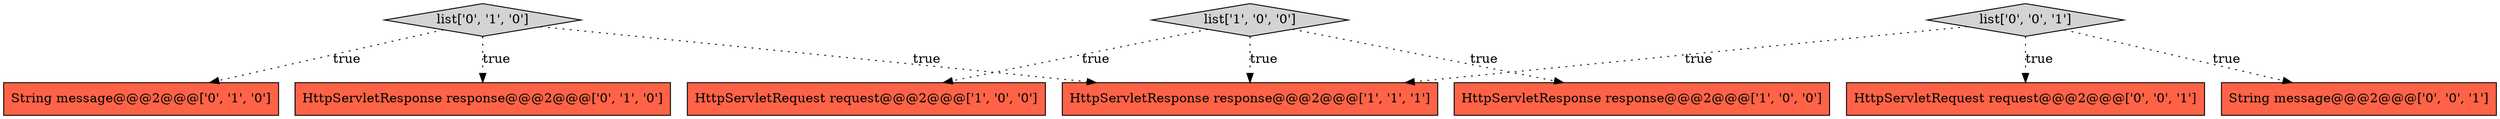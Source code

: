 digraph {
4 [style = filled, label = "String message@@@2@@@['0', '1', '0']", fillcolor = tomato, shape = box image = "AAA0AAABBB2BBB"];
8 [style = filled, label = "HttpServletRequest request@@@2@@@['0', '0', '1']", fillcolor = tomato, shape = box image = "AAA0AAABBB3BBB"];
9 [style = filled, label = "String message@@@2@@@['0', '0', '1']", fillcolor = tomato, shape = box image = "AAA0AAABBB3BBB"];
2 [style = filled, label = "HttpServletResponse response@@@2@@@['1', '0', '0']", fillcolor = tomato, shape = box image = "AAA0AAABBB1BBB"];
1 [style = filled, label = "list['1', '0', '0']", fillcolor = lightgray, shape = diamond image = "AAA0AAABBB1BBB"];
6 [style = filled, label = "HttpServletResponse response@@@2@@@['0', '1', '0']", fillcolor = tomato, shape = box image = "AAA0AAABBB2BBB"];
5 [style = filled, label = "list['0', '1', '0']", fillcolor = lightgray, shape = diamond image = "AAA0AAABBB2BBB"];
0 [style = filled, label = "HttpServletRequest request@@@2@@@['1', '0', '0']", fillcolor = tomato, shape = box image = "AAA0AAABBB1BBB"];
7 [style = filled, label = "list['0', '0', '1']", fillcolor = lightgray, shape = diamond image = "AAA0AAABBB3BBB"];
3 [style = filled, label = "HttpServletResponse response@@@2@@@['1', '1', '1']", fillcolor = tomato, shape = box image = "AAA0AAABBB1BBB"];
1->2 [style = dotted, label="true"];
5->6 [style = dotted, label="true"];
1->3 [style = dotted, label="true"];
5->4 [style = dotted, label="true"];
7->9 [style = dotted, label="true"];
1->0 [style = dotted, label="true"];
7->3 [style = dotted, label="true"];
5->3 [style = dotted, label="true"];
7->8 [style = dotted, label="true"];
}
